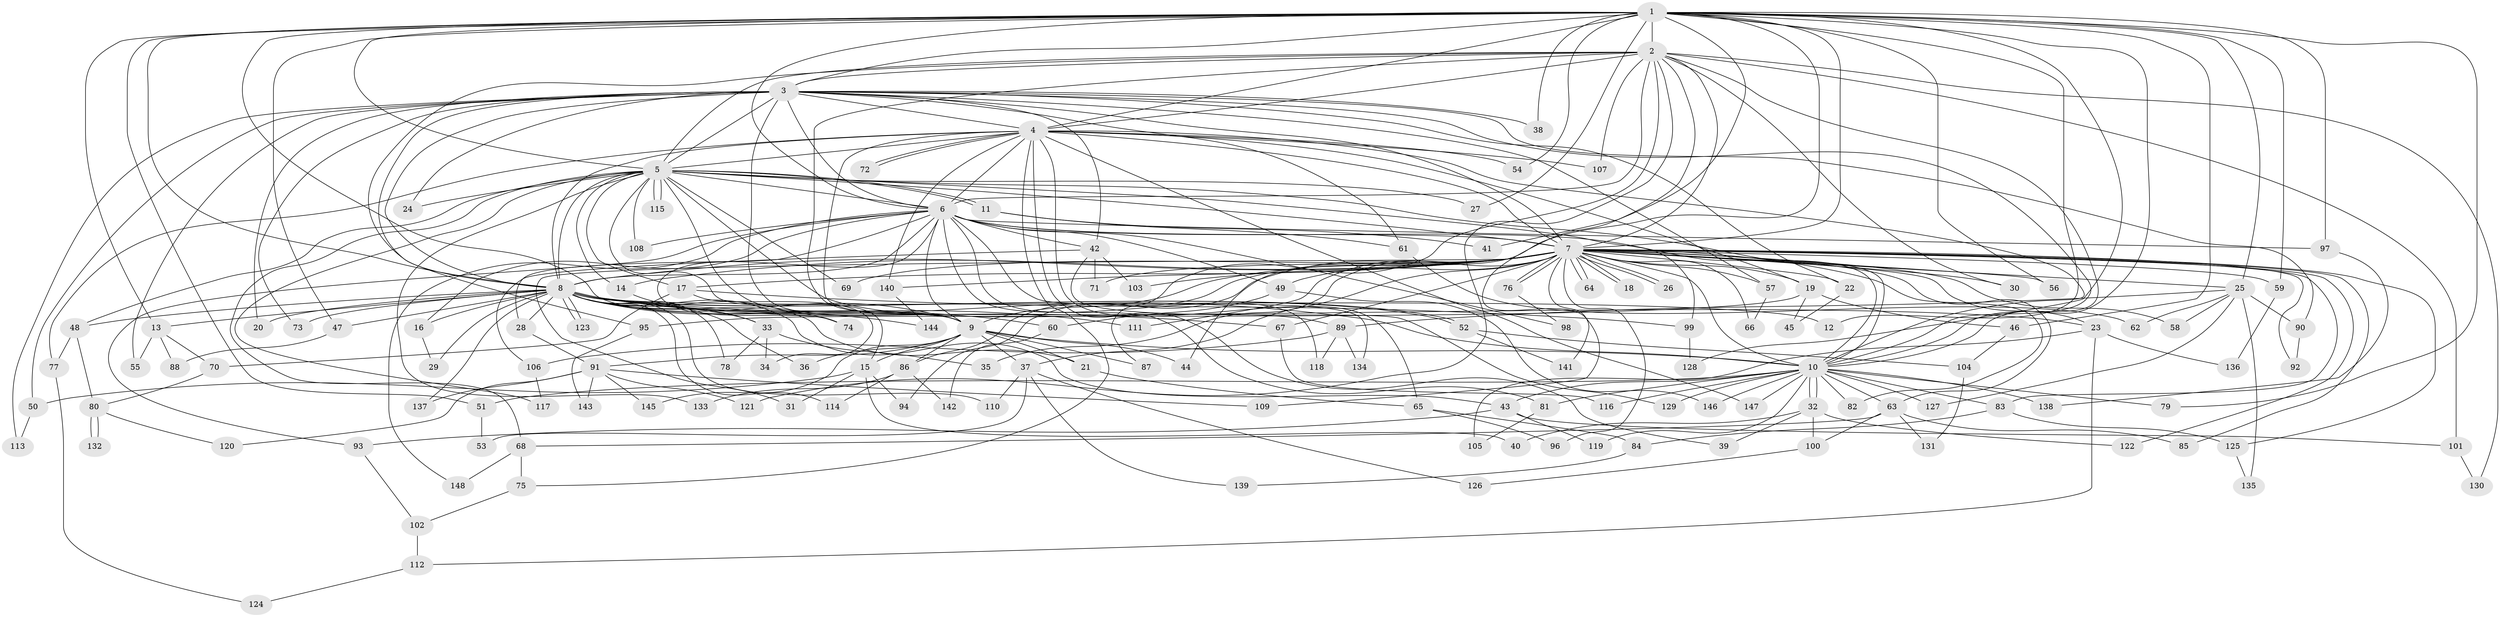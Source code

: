 // Generated by graph-tools (version 1.1) at 2025/25/03/09/25 03:25:48]
// undirected, 148 vertices, 321 edges
graph export_dot {
graph [start="1"]
  node [color=gray90,style=filled];
  1;
  2;
  3;
  4;
  5;
  6;
  7;
  8;
  9;
  10;
  11;
  12;
  13;
  14;
  15;
  16;
  17;
  18;
  19;
  20;
  21;
  22;
  23;
  24;
  25;
  26;
  27;
  28;
  29;
  30;
  31;
  32;
  33;
  34;
  35;
  36;
  37;
  38;
  39;
  40;
  41;
  42;
  43;
  44;
  45;
  46;
  47;
  48;
  49;
  50;
  51;
  52;
  53;
  54;
  55;
  56;
  57;
  58;
  59;
  60;
  61;
  62;
  63;
  64;
  65;
  66;
  67;
  68;
  69;
  70;
  71;
  72;
  73;
  74;
  75;
  76;
  77;
  78;
  79;
  80;
  81;
  82;
  83;
  84;
  85;
  86;
  87;
  88;
  89;
  90;
  91;
  92;
  93;
  94;
  95;
  96;
  97;
  98;
  99;
  100;
  101;
  102;
  103;
  104;
  105;
  106;
  107;
  108;
  109;
  110;
  111;
  112;
  113;
  114;
  115;
  116;
  117;
  118;
  119;
  120;
  121;
  122;
  123;
  124;
  125;
  126;
  127;
  128;
  129;
  130;
  131;
  132;
  133;
  134;
  135;
  136;
  137;
  138;
  139;
  140;
  141;
  142;
  143;
  144;
  145;
  146;
  147;
  148;
  1 -- 2;
  1 -- 3;
  1 -- 4;
  1 -- 5;
  1 -- 6;
  1 -- 7;
  1 -- 8;
  1 -- 9;
  1 -- 10;
  1 -- 12;
  1 -- 13;
  1 -- 25;
  1 -- 27;
  1 -- 38;
  1 -- 41;
  1 -- 44;
  1 -- 46;
  1 -- 47;
  1 -- 51;
  1 -- 54;
  1 -- 56;
  1 -- 59;
  1 -- 79;
  1 -- 97;
  1 -- 128;
  2 -- 3;
  2 -- 4;
  2 -- 5;
  2 -- 6;
  2 -- 7;
  2 -- 8;
  2 -- 9;
  2 -- 10;
  2 -- 30;
  2 -- 87;
  2 -- 101;
  2 -- 107;
  2 -- 109;
  2 -- 121;
  2 -- 130;
  3 -- 4;
  3 -- 5;
  3 -- 6;
  3 -- 7;
  3 -- 8;
  3 -- 9;
  3 -- 10;
  3 -- 20;
  3 -- 22;
  3 -- 24;
  3 -- 38;
  3 -- 42;
  3 -- 50;
  3 -- 55;
  3 -- 57;
  3 -- 61;
  3 -- 73;
  3 -- 90;
  3 -- 95;
  3 -- 113;
  4 -- 5;
  4 -- 6;
  4 -- 7;
  4 -- 8;
  4 -- 9;
  4 -- 10;
  4 -- 19;
  4 -- 39;
  4 -- 54;
  4 -- 65;
  4 -- 72;
  4 -- 72;
  4 -- 75;
  4 -- 77;
  4 -- 107;
  4 -- 140;
  4 -- 147;
  5 -- 6;
  5 -- 7;
  5 -- 8;
  5 -- 9;
  5 -- 10;
  5 -- 11;
  5 -- 11;
  5 -- 14;
  5 -- 15;
  5 -- 17;
  5 -- 24;
  5 -- 27;
  5 -- 48;
  5 -- 68;
  5 -- 69;
  5 -- 89;
  5 -- 99;
  5 -- 108;
  5 -- 115;
  5 -- 115;
  5 -- 117;
  5 -- 133;
  6 -- 7;
  6 -- 8;
  6 -- 9;
  6 -- 10;
  6 -- 16;
  6 -- 28;
  6 -- 42;
  6 -- 49;
  6 -- 74;
  6 -- 81;
  6 -- 93;
  6 -- 97;
  6 -- 98;
  6 -- 108;
  6 -- 118;
  6 -- 134;
  6 -- 148;
  7 -- 8;
  7 -- 9;
  7 -- 10;
  7 -- 14;
  7 -- 17;
  7 -- 18;
  7 -- 18;
  7 -- 19;
  7 -- 22;
  7 -- 23;
  7 -- 25;
  7 -- 26;
  7 -- 26;
  7 -- 30;
  7 -- 31;
  7 -- 35;
  7 -- 37;
  7 -- 49;
  7 -- 56;
  7 -- 57;
  7 -- 58;
  7 -- 59;
  7 -- 63;
  7 -- 64;
  7 -- 64;
  7 -- 66;
  7 -- 67;
  7 -- 69;
  7 -- 71;
  7 -- 76;
  7 -- 76;
  7 -- 82;
  7 -- 83;
  7 -- 85;
  7 -- 86;
  7 -- 92;
  7 -- 94;
  7 -- 96;
  7 -- 103;
  7 -- 111;
  7 -- 122;
  7 -- 125;
  7 -- 140;
  7 -- 141;
  8 -- 9;
  8 -- 10;
  8 -- 12;
  8 -- 13;
  8 -- 16;
  8 -- 20;
  8 -- 21;
  8 -- 23;
  8 -- 28;
  8 -- 29;
  8 -- 33;
  8 -- 36;
  8 -- 43;
  8 -- 47;
  8 -- 48;
  8 -- 52;
  8 -- 52;
  8 -- 60;
  8 -- 67;
  8 -- 73;
  8 -- 74;
  8 -- 78;
  8 -- 110;
  8 -- 111;
  8 -- 114;
  8 -- 123;
  8 -- 123;
  8 -- 137;
  8 -- 144;
  9 -- 10;
  9 -- 15;
  9 -- 21;
  9 -- 36;
  9 -- 37;
  9 -- 44;
  9 -- 86;
  9 -- 87;
  9 -- 91;
  9 -- 145;
  10 -- 32;
  10 -- 32;
  10 -- 43;
  10 -- 51;
  10 -- 63;
  10 -- 79;
  10 -- 81;
  10 -- 82;
  10 -- 83;
  10 -- 116;
  10 -- 119;
  10 -- 127;
  10 -- 129;
  10 -- 138;
  10 -- 146;
  10 -- 147;
  11 -- 41;
  11 -- 61;
  13 -- 55;
  13 -- 70;
  13 -- 88;
  14 -- 33;
  15 -- 31;
  15 -- 40;
  15 -- 50;
  15 -- 94;
  16 -- 29;
  17 -- 34;
  17 -- 70;
  17 -- 99;
  19 -- 45;
  19 -- 46;
  19 -- 95;
  21 -- 65;
  22 -- 45;
  23 -- 105;
  23 -- 112;
  23 -- 136;
  25 -- 58;
  25 -- 62;
  25 -- 89;
  25 -- 90;
  25 -- 127;
  25 -- 135;
  28 -- 91;
  32 -- 39;
  32 -- 40;
  32 -- 100;
  32 -- 122;
  33 -- 34;
  33 -- 35;
  33 -- 78;
  37 -- 53;
  37 -- 110;
  37 -- 126;
  37 -- 139;
  42 -- 71;
  42 -- 103;
  42 -- 106;
  42 -- 129;
  43 -- 93;
  43 -- 101;
  43 -- 119;
  46 -- 104;
  47 -- 88;
  48 -- 77;
  48 -- 80;
  49 -- 60;
  49 -- 146;
  50 -- 113;
  51 -- 53;
  52 -- 104;
  52 -- 141;
  57 -- 66;
  59 -- 136;
  60 -- 142;
  61 -- 62;
  63 -- 68;
  63 -- 85;
  63 -- 100;
  63 -- 131;
  65 -- 84;
  65 -- 96;
  67 -- 116;
  68 -- 75;
  68 -- 148;
  70 -- 80;
  75 -- 102;
  76 -- 98;
  77 -- 124;
  80 -- 120;
  80 -- 132;
  80 -- 132;
  81 -- 105;
  83 -- 84;
  83 -- 125;
  84 -- 139;
  86 -- 114;
  86 -- 133;
  86 -- 142;
  89 -- 106;
  89 -- 118;
  89 -- 134;
  90 -- 92;
  91 -- 109;
  91 -- 120;
  91 -- 121;
  91 -- 137;
  91 -- 143;
  91 -- 145;
  93 -- 102;
  95 -- 143;
  97 -- 138;
  99 -- 128;
  100 -- 126;
  101 -- 130;
  102 -- 112;
  104 -- 131;
  106 -- 117;
  112 -- 124;
  125 -- 135;
  140 -- 144;
}
